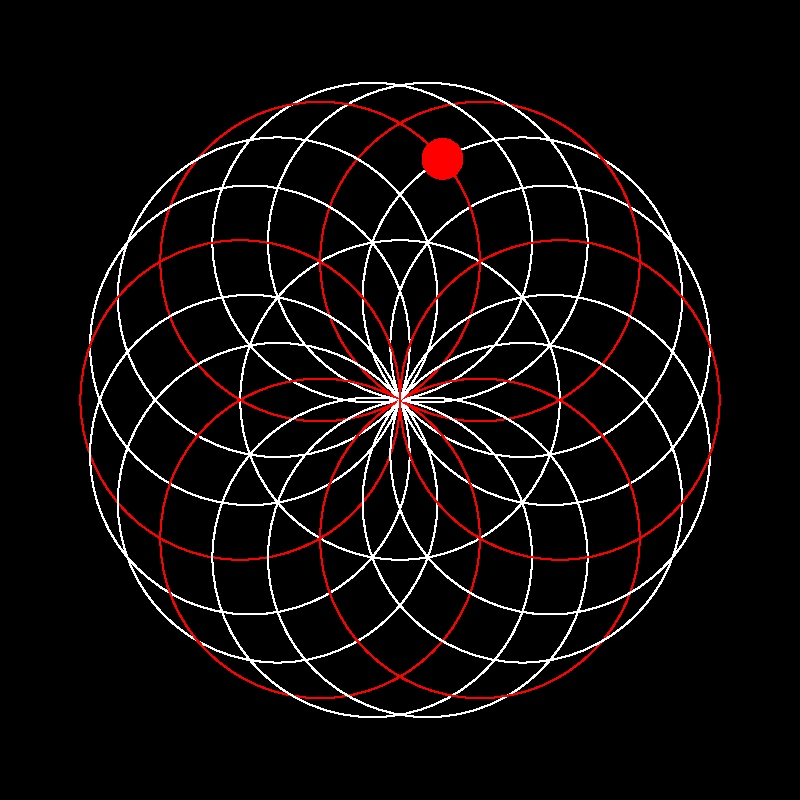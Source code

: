 
size(400);
filldraw(box((-10,-10),(10,10)),black,black);
int i;
int numcircles=18;
//obligatory comment
draw(circle((0,0),4),white);
path[] circa = new path[];


for(i=1; i<=numcircles; ++i) {
	circa[i]=circle(4*dir(i*360/numcircles),4);
	if (i % 3 == 0) {
		draw(circa[i],red);
	} else if (i % 3 == 1) {
		draw(circa[i],white);
	} else if (i % 3 == 2) {
		draw(circa[i],white);
	}
}


pair[] movespot = new pair[];

movespot = intersectionpoints(circa[2],circa[6]);
for (pair xy: movespot) {
	if (abs(xy.x) + abs(xy.y) > 0.005 ) { 
		filldraw(circle(xy,0.5),red,red);
	}
}


void mumon() {
	//absence of block comments makes me do weird things!
	if (i % 3 == 0) {
		draw(circa[i],red);
	} else if (i % 3 == 1) {
		draw(circa[i],blue);
	} else if (i % 3 == 2) {
		draw(circa[i],green);
	}

	if (i % 4 == 0) {
		draw(circa[i],red);
	} else if (i % 4 == 1) {
		draw(circa[i],blue);
	} else if (i % 4 == 2) {
		draw(circa[i],green);
	} else if (i % 4 == 3) {
		draw(circa[i],yellow);
	}
}